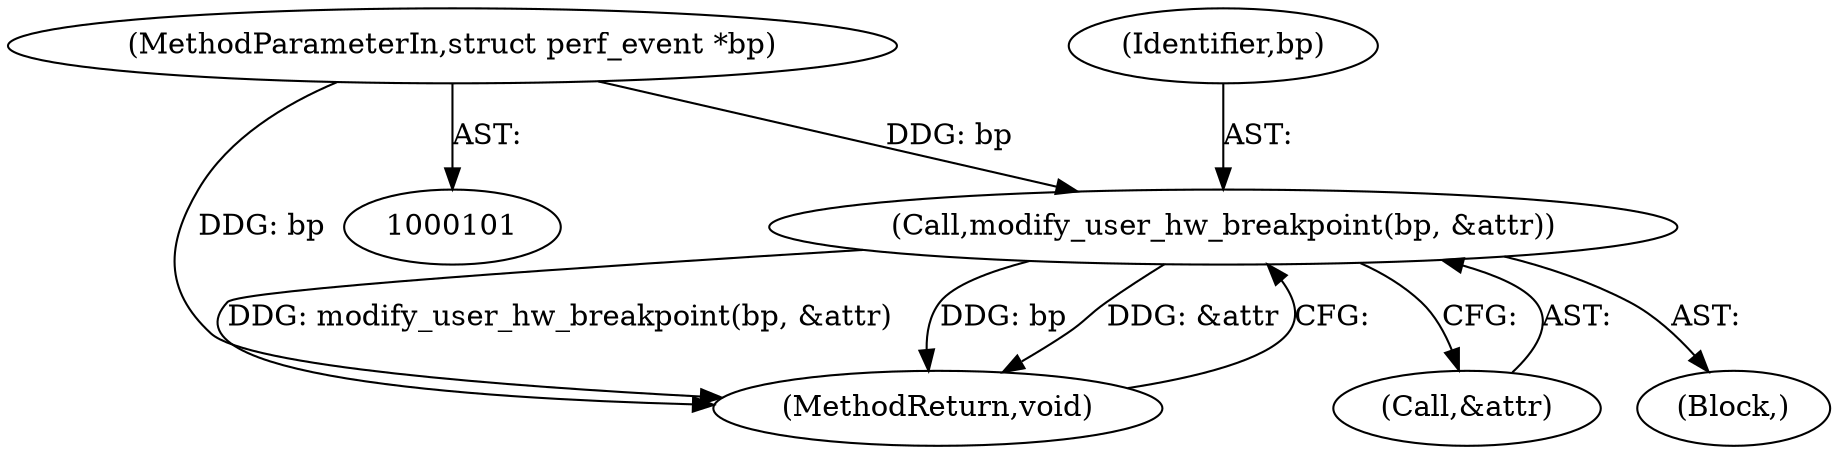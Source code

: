 digraph "0_linux_a8b0ca17b80e92faab46ee7179ba9e99ccb61233_19@pointer" {
"1000117" [label="(Call,modify_user_hw_breakpoint(bp, &attr))"];
"1000102" [label="(MethodParameterIn,struct perf_event *bp)"];
"1000117" [label="(Call,modify_user_hw_breakpoint(bp, &attr))"];
"1000105" [label="(Block,)"];
"1000121" [label="(MethodReturn,void)"];
"1000118" [label="(Identifier,bp)"];
"1000119" [label="(Call,&attr)"];
"1000102" [label="(MethodParameterIn,struct perf_event *bp)"];
"1000117" -> "1000105"  [label="AST: "];
"1000117" -> "1000119"  [label="CFG: "];
"1000118" -> "1000117"  [label="AST: "];
"1000119" -> "1000117"  [label="AST: "];
"1000121" -> "1000117"  [label="CFG: "];
"1000117" -> "1000121"  [label="DDG: modify_user_hw_breakpoint(bp, &attr)"];
"1000117" -> "1000121"  [label="DDG: bp"];
"1000117" -> "1000121"  [label="DDG: &attr"];
"1000102" -> "1000117"  [label="DDG: bp"];
"1000102" -> "1000101"  [label="AST: "];
"1000102" -> "1000121"  [label="DDG: bp"];
}
